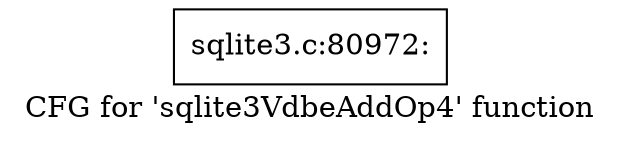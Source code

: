 digraph "CFG for 'sqlite3VdbeAddOp4' function" {
	label="CFG for 'sqlite3VdbeAddOp4' function";

	Node0x55c0f8a33a20 [shape=record,label="{sqlite3.c:80972:}"];
}

